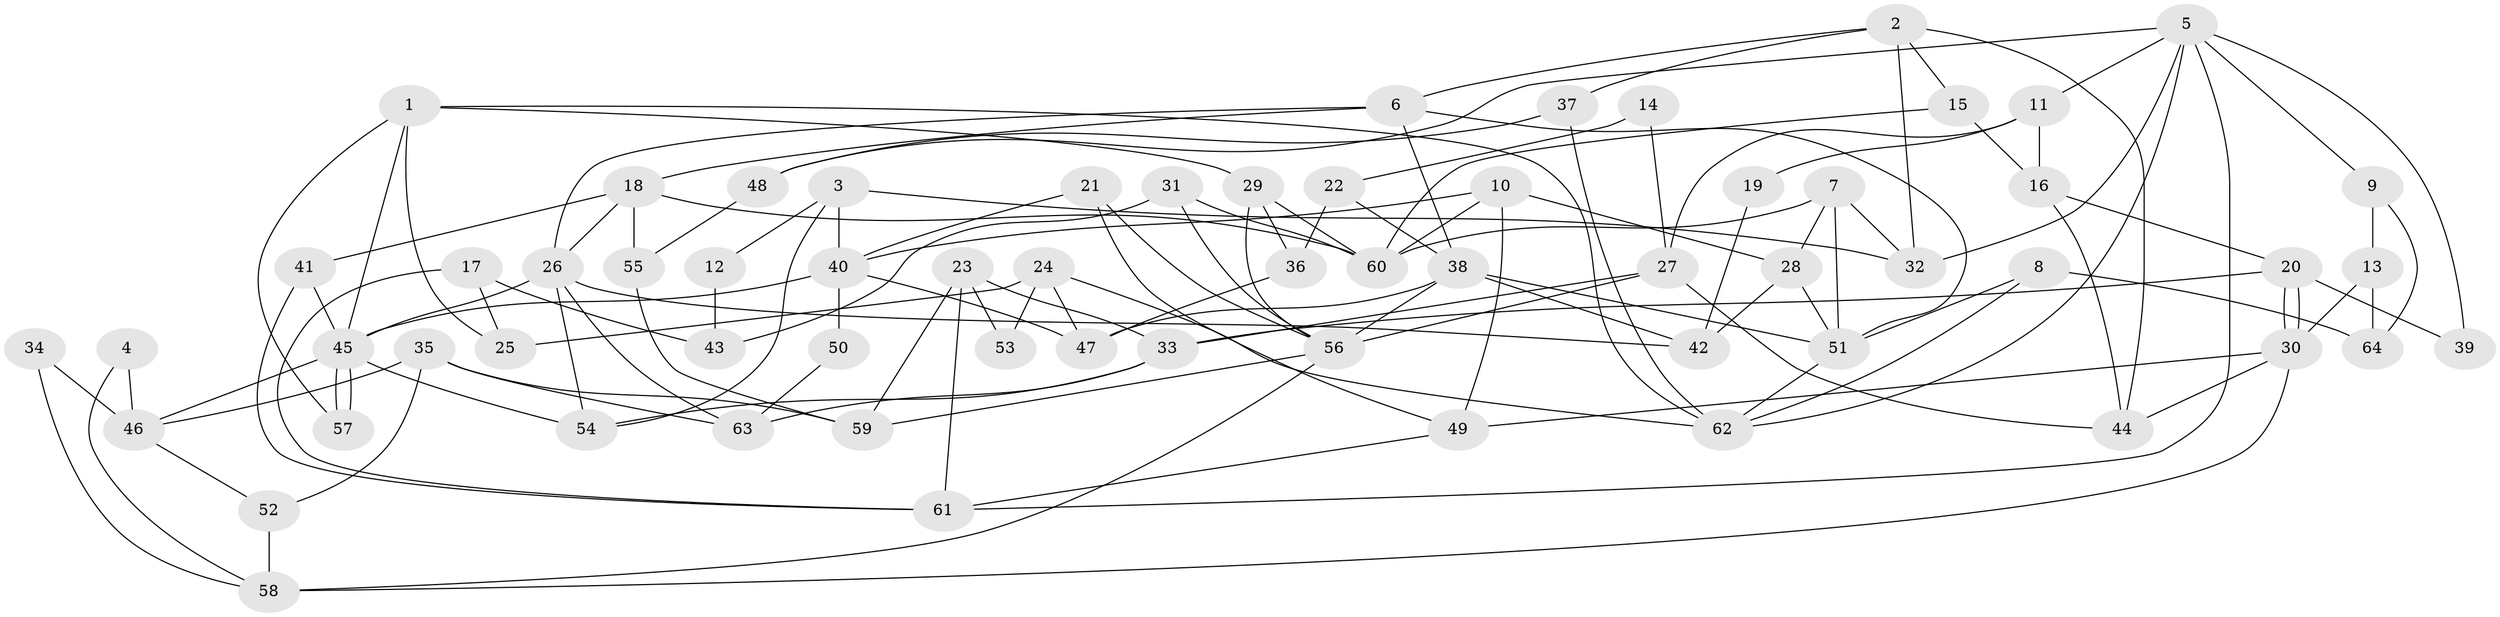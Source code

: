 // coarse degree distribution, {4: 0.225, 7: 0.15, 10: 0.025, 8: 0.075, 3: 0.175, 2: 0.15, 6: 0.075, 5: 0.125}
// Generated by graph-tools (version 1.1) at 2025/52/02/27/25 19:52:04]
// undirected, 64 vertices, 128 edges
graph export_dot {
graph [start="1"]
  node [color=gray90,style=filled];
  1;
  2;
  3;
  4;
  5;
  6;
  7;
  8;
  9;
  10;
  11;
  12;
  13;
  14;
  15;
  16;
  17;
  18;
  19;
  20;
  21;
  22;
  23;
  24;
  25;
  26;
  27;
  28;
  29;
  30;
  31;
  32;
  33;
  34;
  35;
  36;
  37;
  38;
  39;
  40;
  41;
  42;
  43;
  44;
  45;
  46;
  47;
  48;
  49;
  50;
  51;
  52;
  53;
  54;
  55;
  56;
  57;
  58;
  59;
  60;
  61;
  62;
  63;
  64;
  1 -- 45;
  1 -- 62;
  1 -- 25;
  1 -- 29;
  1 -- 57;
  2 -- 32;
  2 -- 15;
  2 -- 6;
  2 -- 37;
  2 -- 44;
  3 -- 40;
  3 -- 54;
  3 -- 12;
  3 -- 32;
  4 -- 46;
  4 -- 58;
  5 -- 62;
  5 -- 61;
  5 -- 9;
  5 -- 11;
  5 -- 32;
  5 -- 39;
  5 -- 48;
  6 -- 51;
  6 -- 18;
  6 -- 26;
  6 -- 38;
  7 -- 32;
  7 -- 60;
  7 -- 28;
  7 -- 51;
  8 -- 62;
  8 -- 51;
  8 -- 64;
  9 -- 13;
  9 -- 64;
  10 -- 28;
  10 -- 60;
  10 -- 40;
  10 -- 49;
  11 -- 27;
  11 -- 16;
  11 -- 19;
  12 -- 43;
  13 -- 30;
  13 -- 64;
  14 -- 22;
  14 -- 27;
  15 -- 60;
  15 -- 16;
  16 -- 44;
  16 -- 20;
  17 -- 25;
  17 -- 61;
  17 -- 43;
  18 -- 26;
  18 -- 41;
  18 -- 55;
  18 -- 60;
  19 -- 42;
  20 -- 30;
  20 -- 30;
  20 -- 33;
  20 -- 39;
  21 -- 56;
  21 -- 40;
  21 -- 49;
  22 -- 38;
  22 -- 36;
  23 -- 61;
  23 -- 33;
  23 -- 53;
  23 -- 59;
  24 -- 62;
  24 -- 47;
  24 -- 25;
  24 -- 53;
  26 -- 42;
  26 -- 45;
  26 -- 54;
  26 -- 63;
  27 -- 44;
  27 -- 33;
  27 -- 56;
  28 -- 51;
  28 -- 42;
  29 -- 56;
  29 -- 36;
  29 -- 60;
  30 -- 49;
  30 -- 44;
  30 -- 58;
  31 -- 56;
  31 -- 60;
  31 -- 43;
  33 -- 54;
  33 -- 63;
  34 -- 58;
  34 -- 46;
  35 -- 46;
  35 -- 63;
  35 -- 52;
  35 -- 59;
  36 -- 47;
  37 -- 48;
  37 -- 62;
  38 -- 56;
  38 -- 42;
  38 -- 47;
  38 -- 51;
  40 -- 45;
  40 -- 47;
  40 -- 50;
  41 -- 45;
  41 -- 61;
  45 -- 57;
  45 -- 57;
  45 -- 46;
  45 -- 54;
  46 -- 52;
  48 -- 55;
  49 -- 61;
  50 -- 63;
  51 -- 62;
  52 -- 58;
  55 -- 59;
  56 -- 59;
  56 -- 58;
}
